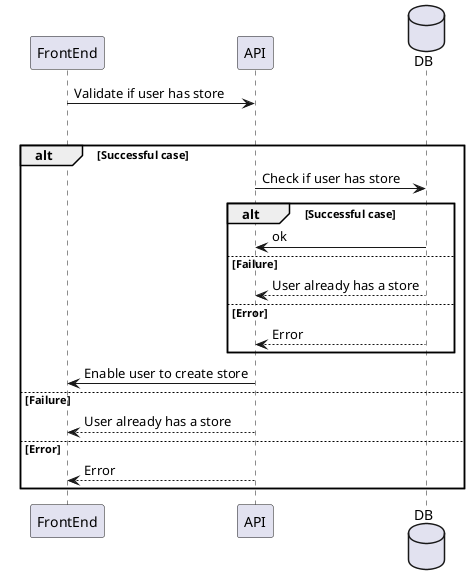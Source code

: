 @startuml
participant FrontEnd
participant API
database DB


FrontEnd -> API: Validate if user has store
alt Successful case

alt Successful case
API -> DB: Check if user has store
alt Successful case
DB -> API: ok
else Failure
DB --> API: User already has a store
else Error
DB --> API: Error
end

API -> FrontEnd: Enable user to create store

else Failure
API --> FrontEnd: User already has a store
else Error
API --> FrontEnd: Error
end


@enduml